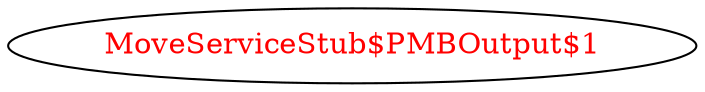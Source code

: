 digraph dependencyGraph {
 concentrate=true;
 ranksep="2.0";
 rankdir="LR"; 
 splines="ortho";
"MoveServiceStub$PMBOutput$1" [fontcolor="red"];
}